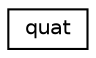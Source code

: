 digraph "Graphical Class Hierarchy"
{
 // LATEX_PDF_SIZE
  edge [fontname="Helvetica",fontsize="10",labelfontname="Helvetica",labelfontsize="10"];
  node [fontname="Helvetica",fontsize="10",shape=record];
  rankdir="LR";
  Node0 [label="quat",height=0.2,width=0.4,color="black", fillcolor="white", style="filled",URL="$structquat.html",tooltip=" "];
}
